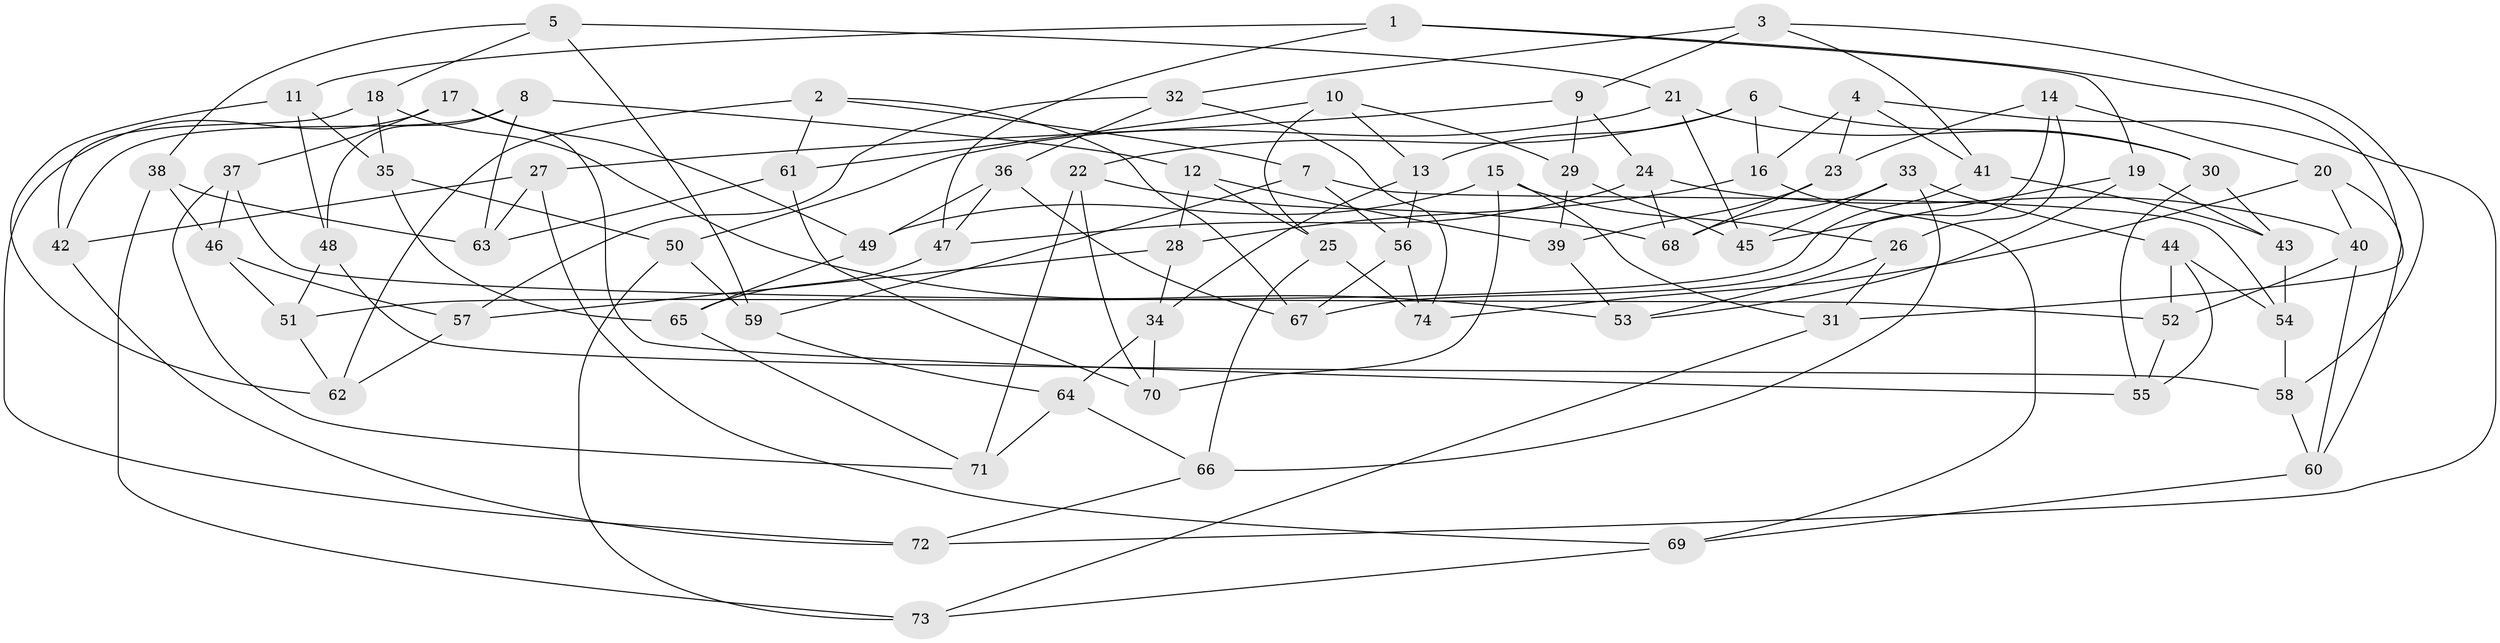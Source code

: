 // coarse degree distribution, {5: 0.32432432432432434, 6: 0.43243243243243246, 4: 0.1891891891891892, 8: 0.05405405405405406}
// Generated by graph-tools (version 1.1) at 2025/38/03/04/25 23:38:06]
// undirected, 74 vertices, 148 edges
graph export_dot {
  node [color=gray90,style=filled];
  1;
  2;
  3;
  4;
  5;
  6;
  7;
  8;
  9;
  10;
  11;
  12;
  13;
  14;
  15;
  16;
  17;
  18;
  19;
  20;
  21;
  22;
  23;
  24;
  25;
  26;
  27;
  28;
  29;
  30;
  31;
  32;
  33;
  34;
  35;
  36;
  37;
  38;
  39;
  40;
  41;
  42;
  43;
  44;
  45;
  46;
  47;
  48;
  49;
  50;
  51;
  52;
  53;
  54;
  55;
  56;
  57;
  58;
  59;
  60;
  61;
  62;
  63;
  64;
  65;
  66;
  67;
  68;
  69;
  70;
  71;
  72;
  73;
  74;
  1 -- 19;
  1 -- 47;
  1 -- 31;
  1 -- 11;
  2 -- 61;
  2 -- 7;
  2 -- 62;
  2 -- 67;
  3 -- 58;
  3 -- 41;
  3 -- 32;
  3 -- 9;
  4 -- 72;
  4 -- 23;
  4 -- 16;
  4 -- 41;
  5 -- 18;
  5 -- 59;
  5 -- 38;
  5 -- 21;
  6 -- 22;
  6 -- 30;
  6 -- 16;
  6 -- 13;
  7 -- 56;
  7 -- 59;
  7 -- 54;
  8 -- 42;
  8 -- 48;
  8 -- 63;
  8 -- 12;
  9 -- 29;
  9 -- 24;
  9 -- 27;
  10 -- 25;
  10 -- 13;
  10 -- 29;
  10 -- 61;
  11 -- 48;
  11 -- 35;
  11 -- 62;
  12 -- 28;
  12 -- 25;
  12 -- 39;
  13 -- 56;
  13 -- 34;
  14 -- 20;
  14 -- 23;
  14 -- 67;
  14 -- 26;
  15 -- 70;
  15 -- 26;
  15 -- 49;
  15 -- 31;
  16 -- 28;
  16 -- 69;
  17 -- 55;
  17 -- 49;
  17 -- 72;
  17 -- 37;
  18 -- 53;
  18 -- 35;
  18 -- 42;
  19 -- 45;
  19 -- 43;
  19 -- 53;
  20 -- 74;
  20 -- 40;
  20 -- 60;
  21 -- 45;
  21 -- 30;
  21 -- 50;
  22 -- 68;
  22 -- 70;
  22 -- 71;
  23 -- 68;
  23 -- 39;
  24 -- 68;
  24 -- 47;
  24 -- 40;
  25 -- 66;
  25 -- 74;
  26 -- 31;
  26 -- 53;
  27 -- 42;
  27 -- 63;
  27 -- 69;
  28 -- 34;
  28 -- 57;
  29 -- 45;
  29 -- 39;
  30 -- 55;
  30 -- 43;
  31 -- 73;
  32 -- 57;
  32 -- 74;
  32 -- 36;
  33 -- 44;
  33 -- 45;
  33 -- 66;
  33 -- 68;
  34 -- 70;
  34 -- 64;
  35 -- 50;
  35 -- 65;
  36 -- 67;
  36 -- 47;
  36 -- 49;
  37 -- 71;
  37 -- 46;
  37 -- 52;
  38 -- 46;
  38 -- 73;
  38 -- 63;
  39 -- 53;
  40 -- 52;
  40 -- 60;
  41 -- 51;
  41 -- 43;
  42 -- 72;
  43 -- 54;
  44 -- 52;
  44 -- 54;
  44 -- 55;
  46 -- 57;
  46 -- 51;
  47 -- 65;
  48 -- 58;
  48 -- 51;
  49 -- 65;
  50 -- 59;
  50 -- 73;
  51 -- 62;
  52 -- 55;
  54 -- 58;
  56 -- 67;
  56 -- 74;
  57 -- 62;
  58 -- 60;
  59 -- 64;
  60 -- 69;
  61 -- 63;
  61 -- 70;
  64 -- 71;
  64 -- 66;
  65 -- 71;
  66 -- 72;
  69 -- 73;
}
